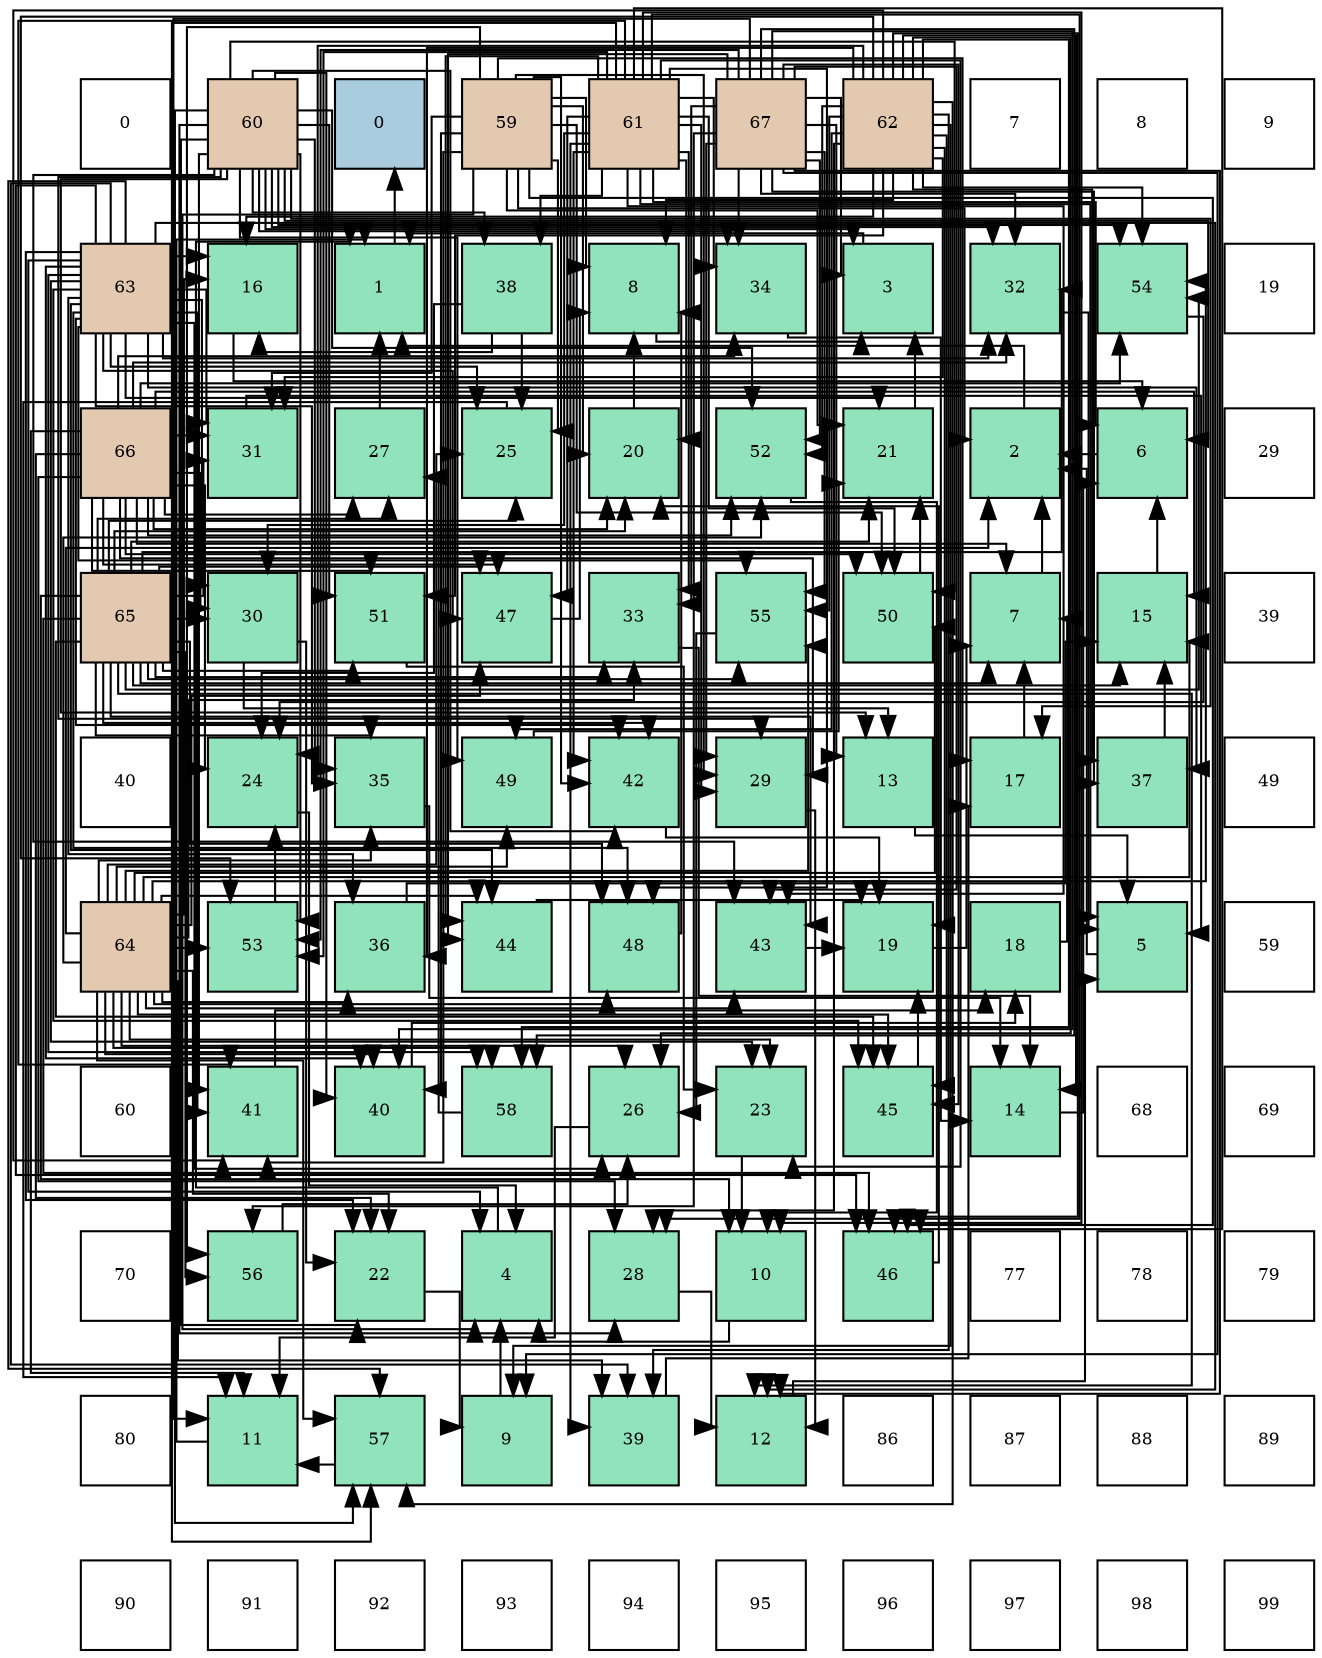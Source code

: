 digraph layout{
 rankdir=TB;
 splines=ortho;
 node [style=filled shape=square fixedsize=true width=0.6];
0[label="0", fontsize=8, fillcolor="#ffffff"];
1[label="60", fontsize=8, fillcolor="#e3c9af"];
2[label="0", fontsize=8, fillcolor="#a9ccde"];
3[label="59", fontsize=8, fillcolor="#e3c9af"];
4[label="61", fontsize=8, fillcolor="#e3c9af"];
5[label="67", fontsize=8, fillcolor="#e3c9af"];
6[label="62", fontsize=8, fillcolor="#e3c9af"];
7[label="7", fontsize=8, fillcolor="#ffffff"];
8[label="8", fontsize=8, fillcolor="#ffffff"];
9[label="9", fontsize=8, fillcolor="#ffffff"];
10[label="63", fontsize=8, fillcolor="#e3c9af"];
11[label="16", fontsize=8, fillcolor="#91e3bb"];
12[label="1", fontsize=8, fillcolor="#91e3bb"];
13[label="38", fontsize=8, fillcolor="#91e3bb"];
14[label="8", fontsize=8, fillcolor="#91e3bb"];
15[label="34", fontsize=8, fillcolor="#91e3bb"];
16[label="3", fontsize=8, fillcolor="#91e3bb"];
17[label="32", fontsize=8, fillcolor="#91e3bb"];
18[label="54", fontsize=8, fillcolor="#91e3bb"];
19[label="19", fontsize=8, fillcolor="#ffffff"];
20[label="66", fontsize=8, fillcolor="#e3c9af"];
21[label="31", fontsize=8, fillcolor="#91e3bb"];
22[label="27", fontsize=8, fillcolor="#91e3bb"];
23[label="25", fontsize=8, fillcolor="#91e3bb"];
24[label="20", fontsize=8, fillcolor="#91e3bb"];
25[label="52", fontsize=8, fillcolor="#91e3bb"];
26[label="21", fontsize=8, fillcolor="#91e3bb"];
27[label="2", fontsize=8, fillcolor="#91e3bb"];
28[label="6", fontsize=8, fillcolor="#91e3bb"];
29[label="29", fontsize=8, fillcolor="#ffffff"];
30[label="65", fontsize=8, fillcolor="#e3c9af"];
31[label="30", fontsize=8, fillcolor="#91e3bb"];
32[label="51", fontsize=8, fillcolor="#91e3bb"];
33[label="47", fontsize=8, fillcolor="#91e3bb"];
34[label="33", fontsize=8, fillcolor="#91e3bb"];
35[label="55", fontsize=8, fillcolor="#91e3bb"];
36[label="50", fontsize=8, fillcolor="#91e3bb"];
37[label="7", fontsize=8, fillcolor="#91e3bb"];
38[label="15", fontsize=8, fillcolor="#91e3bb"];
39[label="39", fontsize=8, fillcolor="#ffffff"];
40[label="40", fontsize=8, fillcolor="#ffffff"];
41[label="24", fontsize=8, fillcolor="#91e3bb"];
42[label="35", fontsize=8, fillcolor="#91e3bb"];
43[label="49", fontsize=8, fillcolor="#91e3bb"];
44[label="42", fontsize=8, fillcolor="#91e3bb"];
45[label="29", fontsize=8, fillcolor="#91e3bb"];
46[label="13", fontsize=8, fillcolor="#91e3bb"];
47[label="17", fontsize=8, fillcolor="#91e3bb"];
48[label="37", fontsize=8, fillcolor="#91e3bb"];
49[label="49", fontsize=8, fillcolor="#ffffff"];
50[label="64", fontsize=8, fillcolor="#e3c9af"];
51[label="53", fontsize=8, fillcolor="#91e3bb"];
52[label="36", fontsize=8, fillcolor="#91e3bb"];
53[label="44", fontsize=8, fillcolor="#91e3bb"];
54[label="48", fontsize=8, fillcolor="#91e3bb"];
55[label="43", fontsize=8, fillcolor="#91e3bb"];
56[label="19", fontsize=8, fillcolor="#91e3bb"];
57[label="18", fontsize=8, fillcolor="#91e3bb"];
58[label="5", fontsize=8, fillcolor="#91e3bb"];
59[label="59", fontsize=8, fillcolor="#ffffff"];
60[label="60", fontsize=8, fillcolor="#ffffff"];
61[label="41", fontsize=8, fillcolor="#91e3bb"];
62[label="40", fontsize=8, fillcolor="#91e3bb"];
63[label="58", fontsize=8, fillcolor="#91e3bb"];
64[label="26", fontsize=8, fillcolor="#91e3bb"];
65[label="23", fontsize=8, fillcolor="#91e3bb"];
66[label="45", fontsize=8, fillcolor="#91e3bb"];
67[label="14", fontsize=8, fillcolor="#91e3bb"];
68[label="68", fontsize=8, fillcolor="#ffffff"];
69[label="69", fontsize=8, fillcolor="#ffffff"];
70[label="70", fontsize=8, fillcolor="#ffffff"];
71[label="56", fontsize=8, fillcolor="#91e3bb"];
72[label="22", fontsize=8, fillcolor="#91e3bb"];
73[label="4", fontsize=8, fillcolor="#91e3bb"];
74[label="28", fontsize=8, fillcolor="#91e3bb"];
75[label="10", fontsize=8, fillcolor="#91e3bb"];
76[label="46", fontsize=8, fillcolor="#91e3bb"];
77[label="77", fontsize=8, fillcolor="#ffffff"];
78[label="78", fontsize=8, fillcolor="#ffffff"];
79[label="79", fontsize=8, fillcolor="#ffffff"];
80[label="80", fontsize=8, fillcolor="#ffffff"];
81[label="11", fontsize=8, fillcolor="#91e3bb"];
82[label="57", fontsize=8, fillcolor="#91e3bb"];
83[label="9", fontsize=8, fillcolor="#91e3bb"];
84[label="39", fontsize=8, fillcolor="#91e3bb"];
85[label="12", fontsize=8, fillcolor="#91e3bb"];
86[label="86", fontsize=8, fillcolor="#ffffff"];
87[label="87", fontsize=8, fillcolor="#ffffff"];
88[label="88", fontsize=8, fillcolor="#ffffff"];
89[label="89", fontsize=8, fillcolor="#ffffff"];
90[label="90", fontsize=8, fillcolor="#ffffff"];
91[label="91", fontsize=8, fillcolor="#ffffff"];
92[label="92", fontsize=8, fillcolor="#ffffff"];
93[label="93", fontsize=8, fillcolor="#ffffff"];
94[label="94", fontsize=8, fillcolor="#ffffff"];
95[label="95", fontsize=8, fillcolor="#ffffff"];
96[label="96", fontsize=8, fillcolor="#ffffff"];
97[label="97", fontsize=8, fillcolor="#ffffff"];
98[label="98", fontsize=8, fillcolor="#ffffff"];
99[label="99", fontsize=8, fillcolor="#ffffff"];
edge [constraint=false, style=vis];12 -> 2;
27 -> 12;
16 -> 12;
73 -> 12;
58 -> 27;
28 -> 27;
37 -> 27;
14 -> 16;
83 -> 73;
75 -> 73;
81 -> 12;
85 -> 58;
46 -> 58;
67 -> 28;
38 -> 28;
11 -> 28;
47 -> 37;
57 -> 37;
56 -> 37;
24 -> 14;
26 -> 16;
72 -> 83;
65 -> 75;
41 -> 73;
23 -> 81;
64 -> 81;
22 -> 12;
74 -> 85;
45 -> 85;
31 -> 46;
31 -> 72;
21 -> 58;
17 -> 58;
34 -> 67;
15 -> 67;
42 -> 67;
52 -> 38;
48 -> 38;
13 -> 11;
13 -> 41;
13 -> 23;
84 -> 47;
62 -> 57;
61 -> 57;
44 -> 56;
55 -> 56;
53 -> 56;
66 -> 56;
76 -> 24;
33 -> 14;
54 -> 14;
43 -> 26;
36 -> 26;
32 -> 65;
25 -> 75;
51 -> 41;
18 -> 41;
35 -> 64;
71 -> 64;
82 -> 81;
63 -> 22;
3 -> 27;
3 -> 73;
3 -> 14;
3 -> 47;
3 -> 24;
3 -> 26;
3 -> 23;
3 -> 45;
3 -> 21;
3 -> 62;
3 -> 61;
3 -> 44;
3 -> 76;
3 -> 36;
3 -> 71;
1 -> 16;
1 -> 28;
1 -> 46;
1 -> 47;
1 -> 72;
1 -> 74;
1 -> 45;
1 -> 17;
1 -> 15;
1 -> 42;
1 -> 13;
1 -> 62;
1 -> 61;
1 -> 44;
1 -> 55;
1 -> 43;
1 -> 36;
1 -> 32;
1 -> 25;
1 -> 51;
1 -> 18;
1 -> 82;
4 -> 58;
4 -> 28;
4 -> 75;
4 -> 24;
4 -> 65;
4 -> 74;
4 -> 45;
4 -> 31;
4 -> 34;
4 -> 15;
4 -> 13;
4 -> 84;
4 -> 61;
4 -> 44;
4 -> 55;
4 -> 53;
4 -> 76;
4 -> 33;
4 -> 54;
4 -> 36;
4 -> 51;
4 -> 82;
6 -> 14;
6 -> 83;
6 -> 67;
6 -> 11;
6 -> 56;
6 -> 41;
6 -> 64;
6 -> 74;
6 -> 21;
6 -> 52;
6 -> 48;
6 -> 84;
6 -> 61;
6 -> 66;
6 -> 76;
6 -> 43;
6 -> 32;
6 -> 25;
6 -> 51;
6 -> 18;
6 -> 35;
6 -> 82;
6 -> 63;
10 -> 73;
10 -> 85;
10 -> 11;
10 -> 26;
10 -> 72;
10 -> 65;
10 -> 23;
10 -> 64;
10 -> 31;
10 -> 21;
10 -> 17;
10 -> 42;
10 -> 52;
10 -> 48;
10 -> 84;
10 -> 62;
10 -> 61;
10 -> 44;
10 -> 53;
10 -> 66;
10 -> 76;
10 -> 33;
10 -> 54;
10 -> 35;
10 -> 82;
10 -> 63;
50 -> 27;
50 -> 38;
50 -> 11;
50 -> 72;
50 -> 65;
50 -> 23;
50 -> 64;
50 -> 34;
50 -> 42;
50 -> 52;
50 -> 84;
50 -> 62;
50 -> 55;
50 -> 53;
50 -> 66;
50 -> 33;
50 -> 54;
50 -> 43;
50 -> 36;
50 -> 25;
50 -> 51;
50 -> 18;
50 -> 35;
50 -> 82;
50 -> 63;
30 -> 37;
30 -> 75;
30 -> 85;
30 -> 38;
30 -> 24;
30 -> 26;
30 -> 23;
30 -> 22;
30 -> 31;
30 -> 21;
30 -> 17;
30 -> 34;
30 -> 42;
30 -> 44;
30 -> 55;
30 -> 66;
30 -> 76;
30 -> 33;
30 -> 54;
30 -> 32;
30 -> 18;
30 -> 35;
30 -> 71;
20 -> 37;
20 -> 81;
20 -> 38;
20 -> 24;
20 -> 72;
20 -> 41;
20 -> 22;
20 -> 74;
20 -> 45;
20 -> 31;
20 -> 21;
20 -> 17;
20 -> 15;
20 -> 33;
20 -> 36;
20 -> 32;
20 -> 25;
20 -> 18;
5 -> 16;
5 -> 83;
5 -> 81;
5 -> 85;
5 -> 46;
5 -> 45;
5 -> 17;
5 -> 34;
5 -> 15;
5 -> 48;
5 -> 62;
5 -> 55;
5 -> 53;
5 -> 66;
5 -> 25;
5 -> 51;
5 -> 35;
5 -> 71;
5 -> 63;
edge [constraint=true, style=invis];
0 -> 10 -> 20 -> 30 -> 40 -> 50 -> 60 -> 70 -> 80 -> 90;
1 -> 11 -> 21 -> 31 -> 41 -> 51 -> 61 -> 71 -> 81 -> 91;
2 -> 12 -> 22 -> 32 -> 42 -> 52 -> 62 -> 72 -> 82 -> 92;
3 -> 13 -> 23 -> 33 -> 43 -> 53 -> 63 -> 73 -> 83 -> 93;
4 -> 14 -> 24 -> 34 -> 44 -> 54 -> 64 -> 74 -> 84 -> 94;
5 -> 15 -> 25 -> 35 -> 45 -> 55 -> 65 -> 75 -> 85 -> 95;
6 -> 16 -> 26 -> 36 -> 46 -> 56 -> 66 -> 76 -> 86 -> 96;
7 -> 17 -> 27 -> 37 -> 47 -> 57 -> 67 -> 77 -> 87 -> 97;
8 -> 18 -> 28 -> 38 -> 48 -> 58 -> 68 -> 78 -> 88 -> 98;
9 -> 19 -> 29 -> 39 -> 49 -> 59 -> 69 -> 79 -> 89 -> 99;
rank = same {0 -> 1 -> 2 -> 3 -> 4 -> 5 -> 6 -> 7 -> 8 -> 9};
rank = same {10 -> 11 -> 12 -> 13 -> 14 -> 15 -> 16 -> 17 -> 18 -> 19};
rank = same {20 -> 21 -> 22 -> 23 -> 24 -> 25 -> 26 -> 27 -> 28 -> 29};
rank = same {30 -> 31 -> 32 -> 33 -> 34 -> 35 -> 36 -> 37 -> 38 -> 39};
rank = same {40 -> 41 -> 42 -> 43 -> 44 -> 45 -> 46 -> 47 -> 48 -> 49};
rank = same {50 -> 51 -> 52 -> 53 -> 54 -> 55 -> 56 -> 57 -> 58 -> 59};
rank = same {60 -> 61 -> 62 -> 63 -> 64 -> 65 -> 66 -> 67 -> 68 -> 69};
rank = same {70 -> 71 -> 72 -> 73 -> 74 -> 75 -> 76 -> 77 -> 78 -> 79};
rank = same {80 -> 81 -> 82 -> 83 -> 84 -> 85 -> 86 -> 87 -> 88 -> 89};
rank = same {90 -> 91 -> 92 -> 93 -> 94 -> 95 -> 96 -> 97 -> 98 -> 99};
}